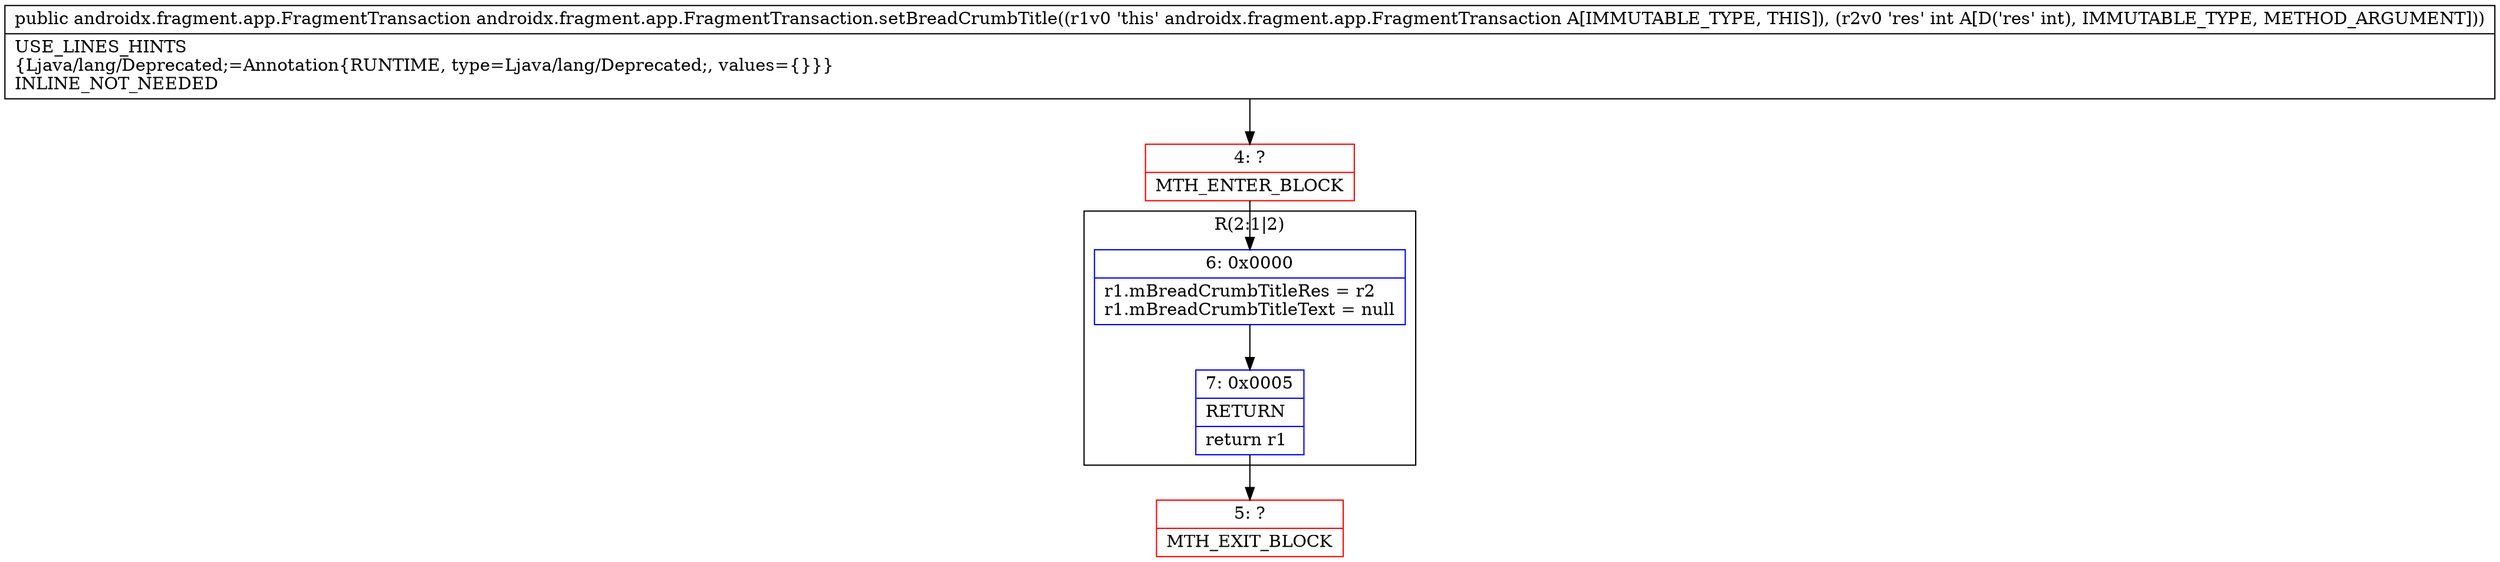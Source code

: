 digraph "CFG forandroidx.fragment.app.FragmentTransaction.setBreadCrumbTitle(I)Landroidx\/fragment\/app\/FragmentTransaction;" {
subgraph cluster_Region_70469885 {
label = "R(2:1|2)";
node [shape=record,color=blue];
Node_6 [shape=record,label="{6\:\ 0x0000|r1.mBreadCrumbTitleRes = r2\lr1.mBreadCrumbTitleText = null\l}"];
Node_7 [shape=record,label="{7\:\ 0x0005|RETURN\l|return r1\l}"];
}
Node_4 [shape=record,color=red,label="{4\:\ ?|MTH_ENTER_BLOCK\l}"];
Node_5 [shape=record,color=red,label="{5\:\ ?|MTH_EXIT_BLOCK\l}"];
MethodNode[shape=record,label="{public androidx.fragment.app.FragmentTransaction androidx.fragment.app.FragmentTransaction.setBreadCrumbTitle((r1v0 'this' androidx.fragment.app.FragmentTransaction A[IMMUTABLE_TYPE, THIS]), (r2v0 'res' int A[D('res' int), IMMUTABLE_TYPE, METHOD_ARGUMENT]))  | USE_LINES_HINTS\l\{Ljava\/lang\/Deprecated;=Annotation\{RUNTIME, type=Ljava\/lang\/Deprecated;, values=\{\}\}\}\lINLINE_NOT_NEEDED\l}"];
MethodNode -> Node_4;Node_6 -> Node_7;
Node_7 -> Node_5;
Node_4 -> Node_6;
}

